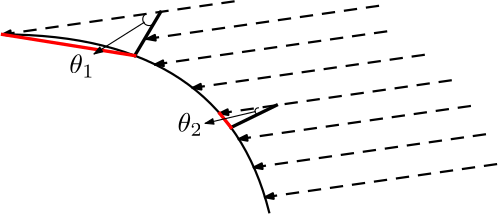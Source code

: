 <?xml version="1.0"?>
<!DOCTYPE ipe SYSTEM "ipe.dtd">
<ipe version="70218" creator="Ipe 7.2.24">
<info created="D:20220527113939" modified="D:20220527151004"/>
<ipestyle name="raposo">
<symbol name="arrow/arc(spx)">
<path stroke="sym-stroke" fill="sym-stroke" pen="sym-pen">
0 0 m
-1 0.333 l
-1 -0.333 l
h
</path>
</symbol>
<symbol name="arrow/farc(spx)">
<path stroke="sym-stroke" fill="white" pen="sym-pen">
0 0 m
-1 0.333 l
-1 -0.333 l
h
</path>
</symbol>
<symbol name="arrow/ptarc(spx)">
<path stroke="sym-stroke" fill="sym-stroke" pen="sym-pen">
0 0 m
-1 0.333 l
-0.8 0 l
-1 -0.333 l
h
</path>
</symbol>
<symbol name="arrow/fptarc(spx)">
<path stroke="sym-stroke" fill="white" pen="sym-pen">
0 0 m
-1 0.333 l
-0.8 0 l
-1 -0.333 l
h
</path>
</symbol>
<symbol name="mark/circle(sx)" transformations="translations">
<path fill="sym-stroke">
0.6 0 0 0.6 0 0 e
0.4 0 0 0.4 0 0 e
</path>
</symbol>
<symbol name="mark/disk(sx)" transformations="translations">
<path fill="sym-stroke">
0.6 0 0 0.6 0 0 e
</path>
</symbol>
<symbol name="mark/fdisk(sfx)" transformations="translations">
<group>
<path fill="sym-fill">
0.5 0 0 0.5 0 0 e
</path>
<path fill="sym-stroke" fillrule="eofill">
0.6 0 0 0.6 0 0 e
0.4 0 0 0.4 0 0 e
</path>
</group>
</symbol>
<symbol name="mark/box(sx)" transformations="translations">
<path fill="sym-stroke" fillrule="eofill">
-0.6 -0.6 m
0.6 -0.6 l
0.6 0.6 l
-0.6 0.6 l
h
-0.4 -0.4 m
0.4 -0.4 l
0.4 0.4 l
-0.4 0.4 l
h
</path>
</symbol>
<symbol name="mark/square(sx)" transformations="translations">
<path fill="sym-stroke">
-0.6 -0.6 m
0.6 -0.6 l
0.6 0.6 l
-0.6 0.6 l
h
</path>
</symbol>
<symbol name="mark/fsquare(sfx)" transformations="translations">
<group>
<path fill="sym-fill">
-0.5 -0.5 m
0.5 -0.5 l
0.5 0.5 l
-0.5 0.5 l
h
</path>
<path fill="sym-stroke" fillrule="eofill">
-0.6 -0.6 m
0.6 -0.6 l
0.6 0.6 l
-0.6 0.6 l
h
-0.4 -0.4 m
0.4 -0.4 l
0.4 0.4 l
-0.4 0.4 l
h
</path>
</group>
</symbol>
<symbol name="mark/cross(sx)" transformations="translations">
<group>
<path fill="sym-stroke">
-0.43 -0.57 m
0.57 0.43 l
0.43 0.57 l
-0.57 -0.43 l
h
</path>
<path fill="sym-stroke">
-0.43 0.57 m
0.57 -0.43 l
0.43 -0.57 l
-0.57 0.43 l
h
</path>
</group>
</symbol>
<symbol name="arrow/fnormal(spx)">
<path stroke="sym-stroke" fill="white" pen="sym-pen">
0 0 m
-1 0.333 l
-1 -0.333 l
h
</path>
</symbol>
<symbol name="arrow/pointed(spx)">
<path stroke="sym-stroke" fill="sym-stroke" pen="sym-pen">
0 0 m
-1 0.333 l
-0.8 0 l
-1 -0.333 l
h
</path>
</symbol>
<symbol name="arrow/fpointed(spx)">
<path stroke="sym-stroke" fill="white" pen="sym-pen">
0 0 m
-1 0.333 l
-0.8 0 l
-1 -0.333 l
h
</path>
</symbol>
<symbol name="arrow/linear(spx)">
<path stroke="sym-stroke" pen="sym-pen">
-1 0.333 m
0 0 l
-1 -0.333 l
</path>
</symbol>
<symbol name="arrow/fdouble(spx)">
<path stroke="sym-stroke" fill="white" pen="sym-pen">
0 0 m
-1 0.333 l
-1 -0.333 l
h
-1 0 m
-2 0.333 l
-2 -0.333 l
h
</path>
</symbol>
<symbol name="arrow/double(spx)">
<path stroke="sym-stroke" fill="sym-stroke" pen="sym-pen">
0 0 m
-1 0.333 l
-1 -0.333 l
h
-1 0 m
-2 0.333 l
-2 -0.333 l
h
</path>
</symbol>
<symbol name="arrow/mid-normal(spx)">
<path stroke="sym-stroke" fill="sym-stroke" pen="sym-pen">
0.5 0 m
-0.5 0.333 l
-0.5 -0.333 l
h
</path>
</symbol>
<symbol name="arrow/mid-fnormal(spx)">
<path stroke="sym-stroke" fill="white" pen="sym-pen">
0.5 0 m
-0.5 0.333 l
-0.5 -0.333 l
h
</path>
</symbol>
<symbol name="arrow/mid-pointed(spx)">
<path stroke="sym-stroke" fill="sym-stroke" pen="sym-pen">
0.5 0 m
-0.5 0.333 l
-0.3 0 l
-0.5 -0.333 l
h
</path>
</symbol>
<symbol name="arrow/mid-fpointed(spx)">
<path stroke="sym-stroke" fill="white" pen="sym-pen">
0.5 0 m
-0.5 0.333 l
-0.3 0 l
-0.5 -0.333 l
h
</path>
</symbol>
<symbol name="arrow/mid-double(spx)">
<path stroke="sym-stroke" fill="sym-stroke" pen="sym-pen">
1 0 m
0 0.333 l
0 -0.333 l
h
0 0 m
-1 0.333 l
-1 -0.333 l
h
</path>
</symbol>
<symbol name="arrow/mid-fdouble(spx)">
<path stroke="sym-stroke" fill="white" pen="sym-pen">
1 0 m
0 0.333 l
0 -0.333 l
h
0 0 m
-1 0.333 l
-1 -0.333 l
h
</path>
</symbol>
<anglesize name="22.5 deg" value="22.5"/>
<anglesize name="30 deg" value="30"/>
<anglesize name="45 deg" value="45"/>
<anglesize name="60 deg" value="60"/>
<anglesize name="90 deg" value="90"/>
<arrowsize name="large" value="10"/>
<arrowsize name="small" value="5"/>
<arrowsize name="tiny" value="3"/>
<color name="blue" value="0 0 1"/>
<color name="brown" value="0.647 0.165 0.165"/>
<color name="darkblue" value="0 0 0.545"/>
<color name="darkcyan" value="0 0.545 0.545"/>
<color name="darkgray" value="0.663"/>
<color name="darkgreen" value="0 0.392 0"/>
<color name="darkmagenta" value="0.545 0 0.545"/>
<color name="darkorange" value="1 0.549 0"/>
<color name="darkred" value="0.545 0 0"/>
<color name="gold" value="1 0.843 0"/>
<color name="gray" value="0.745"/>
<color name="green" value="0 1 0"/>
<color name="lightblue" value="0.678 0.847 0.902"/>
<color name="lightcyan" value="0.878 1 1"/>
<color name="lightgray" value="0.827"/>
<color name="lightgreen" value="0.565 0.933 0.565"/>
<color name="lightyellow" value="1 1 0.878"/>
<color name="navy" value="0 0 0.502"/>
<color name="orange" value="1 0.647 0"/>
<color name="pink" value="1 0.753 0.796"/>
<color name="purple" value="0.627 0.125 0.941"/>
<color name="red" value="1 0 0"/>
<color name="seagreen" value="0.18 0.545 0.341"/>
<color name="turquoise" value="0.251 0.878 0.816"/>
<color name="violet" value="0.933 0.51 0.933"/>
<color name="yellow" value="1 1 0"/>
<dashstyle name="dash dot dotted" value="[4 2 1 2 1 2] 0"/>
<dashstyle name="dash dotted" value="[4 2 1 2] 0"/>
<dashstyle name="dashed" value="[4] 0"/>
<dashstyle name="dotted" value="[1 3] 0"/>
<gridsize name="1 pts" value="1"/>
<gridsize name="10 pts (~3.5 mm)" value="10"/>
<gridsize name="14 pts (~5 mm)" value="14"/>
<gridsize name="16 pts (~6 mm)" value="16"/>
<gridsize name="2 pts" value="2"/>
<gridsize name="20 pts (~7 mm)" value="20"/>
<gridsize name="28 pts (~10 mm)" value="28"/>
<gridsize name="32 pts (~12 mm)" value="32"/>
<gridsize name="4 pts" value="4"/>
<gridsize name="56 pts (~20 mm)" value="56"/>
<gridsize name="8 pts (~3 mm)" value="8"/>
<opacity name="10%" value="0.1"/>
<opacity name="30%" value="0.3"/>
<opacity name="50%" value="0.5"/>
<opacity name="75%" value="0.75"/>
<pen name="fat" value="1.2"/>
<pen name="heavier" value="0.8"/>
<pen name="ultrafat" value="2"/>
<symbolsize name="large" value="5"/>
<symbolsize name="small" value="2"/>
<symbolsize name="tiny" value="1.1"/>
<textsize name="Huge" value="\Huge"/>
<textsize name="LARGE" value="\LARGE"/>
<textsize name="Large" value="\Large"/>
<textsize name="footnote" value="\footnotesize"/>
<textsize name="huge" value="\huge"/>
<textsize name="large" value="\large"/>
<textsize name="small" value="\small"/>
<textsize name="tiny" value="\tiny"/>
<textstyle name="center" begin="\begin{center}" end="\end{center}"/>
<textstyle name="item" begin="\begin{itemize}\item{}" end="\end{itemize}"/>
<textstyle name="itemize" begin="\begin{itemize}" end="\end{itemize}"/>
<tiling name="falling" angle="-60" step="4" width="1"/>
<tiling name="rising" angle="30" step="4" width="1"/>
</ipestyle>
<ipestyle name="circuits">
<symbol name="Components/battery">
<path matrix="0 1 -1 0 592 -228" stroke="black" pen="1" join="0">
228 600 m
228 584 l
236 616 m
236 568 l
208 592 m
228 592 l
236 592 m
256 592 l
</path>
</symbol>
<symbol name="Components/mos">
<group>
<path stroke="black">
288 720 m
288 712 l
280 712 l
</path>
<path matrix="1 0 0 1 0 -4" stroke="black">
288 684 m
288 692 l
280 692 l
</path>
<path matrix="1 0 0 1.16667 0 -119.333" stroke="black" pen="1.4">
280 716 m
280 688 l
</path>
<path matrix="1 0 0 1.2 0 -142.4" stroke="black" pen="1.4">
276 712 m
276 692 l
</path>
<path stroke="black" pen="0.7">
276 700 m
268 700 l
</path>
</group>
</symbol>
</ipestyle>
<page>
<layer name="alpha"/>
<view layers="alpha" active="alpha"/>
<path layer="alpha" stroke="black" pen="heavier" cap="2">
144 784 m
224 784
240 720 c
</path>
<path matrix="1 0 0 1 -8 0" stroke="black" dash="dashed" pen="heavier" cap="2" rarrow="normal/tiny">
152 784 m
236 796 l
</path>
<path matrix="1 0 0 1 44.0146 -1.60869" stroke="black" dash="dashed" pen="heavier" cap="2" rarrow="normal/tiny">
152 784 m
236 796 l
</path>
<path matrix="1 0 0 1 46.9411 -10.807" stroke="black" dash="dashed" pen="heavier" cap="2" rarrow="normal/tiny">
152 784 m
236 796 l
</path>
<path matrix="1 0 0 1 60.4847 -19.2383" stroke="black" dash="dashed" pen="heavier" cap="2" rarrow="normal/tiny">
152 784 m
236 796 l
</path>
<path matrix="1 0 0 1 70.1917 -28.4095" stroke="black" dash="dashed" pen="heavier" cap="2" rarrow="normal/tiny">
152 784 m
236 796 l
</path>
<path matrix="1 0 0 1 77.0794 -37.6662" stroke="black" dash="dashed" pen="heavier" cap="2" rarrow="normal/tiny">
152 784 m
236 796 l
</path>
<path matrix="1 0 0 1 82.4981 -47.8515" stroke="black" dash="dashed" pen="heavier" cap="2" rarrow="normal/tiny">
152 784 m
236 796 l
</path>
<path matrix="1 0 0 1 86.501 -58.599" stroke="black" dash="dashed" pen="heavier" cap="2" rarrow="normal/tiny">
152 784 m
236 796 l
</path>
<path stroke="black" pen="fat" cap="2">
226.248 750.515 m
242.591 758.505 l
</path>
<path stroke="1 0 0" pen="fat" cap="2">
226.248 750.515 m
222.192 755.59 l
</path>
<path matrix="0.836235 0.548372 -0.548372 0.836235 413.961 24.689" stroke="black" pen="fat" cap="2">
226.248 750.515 m
242.591 758.505 l
</path>
<path stroke="1 0 0" pen="fat" cap="2">
191.597 776.364 m
144 784 l
</path>
<path stroke="0" cap="2">
195.454 791.351 m
2.29117 0 0 2.29117 196.779 789.482 198.953 788.757 a
</path>
<text matrix="1 0 0 1 -22 -16" transformations="translations" pos="190 786" stroke="0" type="label" width="9.146" height="6.923" depth="1.49" valign="baseline" style="math">\theta_1</text>
<text matrix="1 0 0 1 17 -37" transformations="translations" pos="190 786" stroke="0" type="label" width="9.146" height="6.923" depth="1.49" valign="baseline" style="math">\theta_2</text>
<path stroke="0" cap="2">
236.118 757.58 m
1.17999 0 0 1.17999 236.081 756.4 237.111 755.825 a
</path>
<path stroke="0" cap="2" arrow="normal/tiny">
234.915 756.216 m
217 752 l
</path>
<path matrix="1.0054 0 0 2.69358 -41.1726 -1248.57" stroke="0" cap="2" arrow="normal/tiny">
234.915 756.216 m
217 752 l
</path>
</page>
</ipe>
